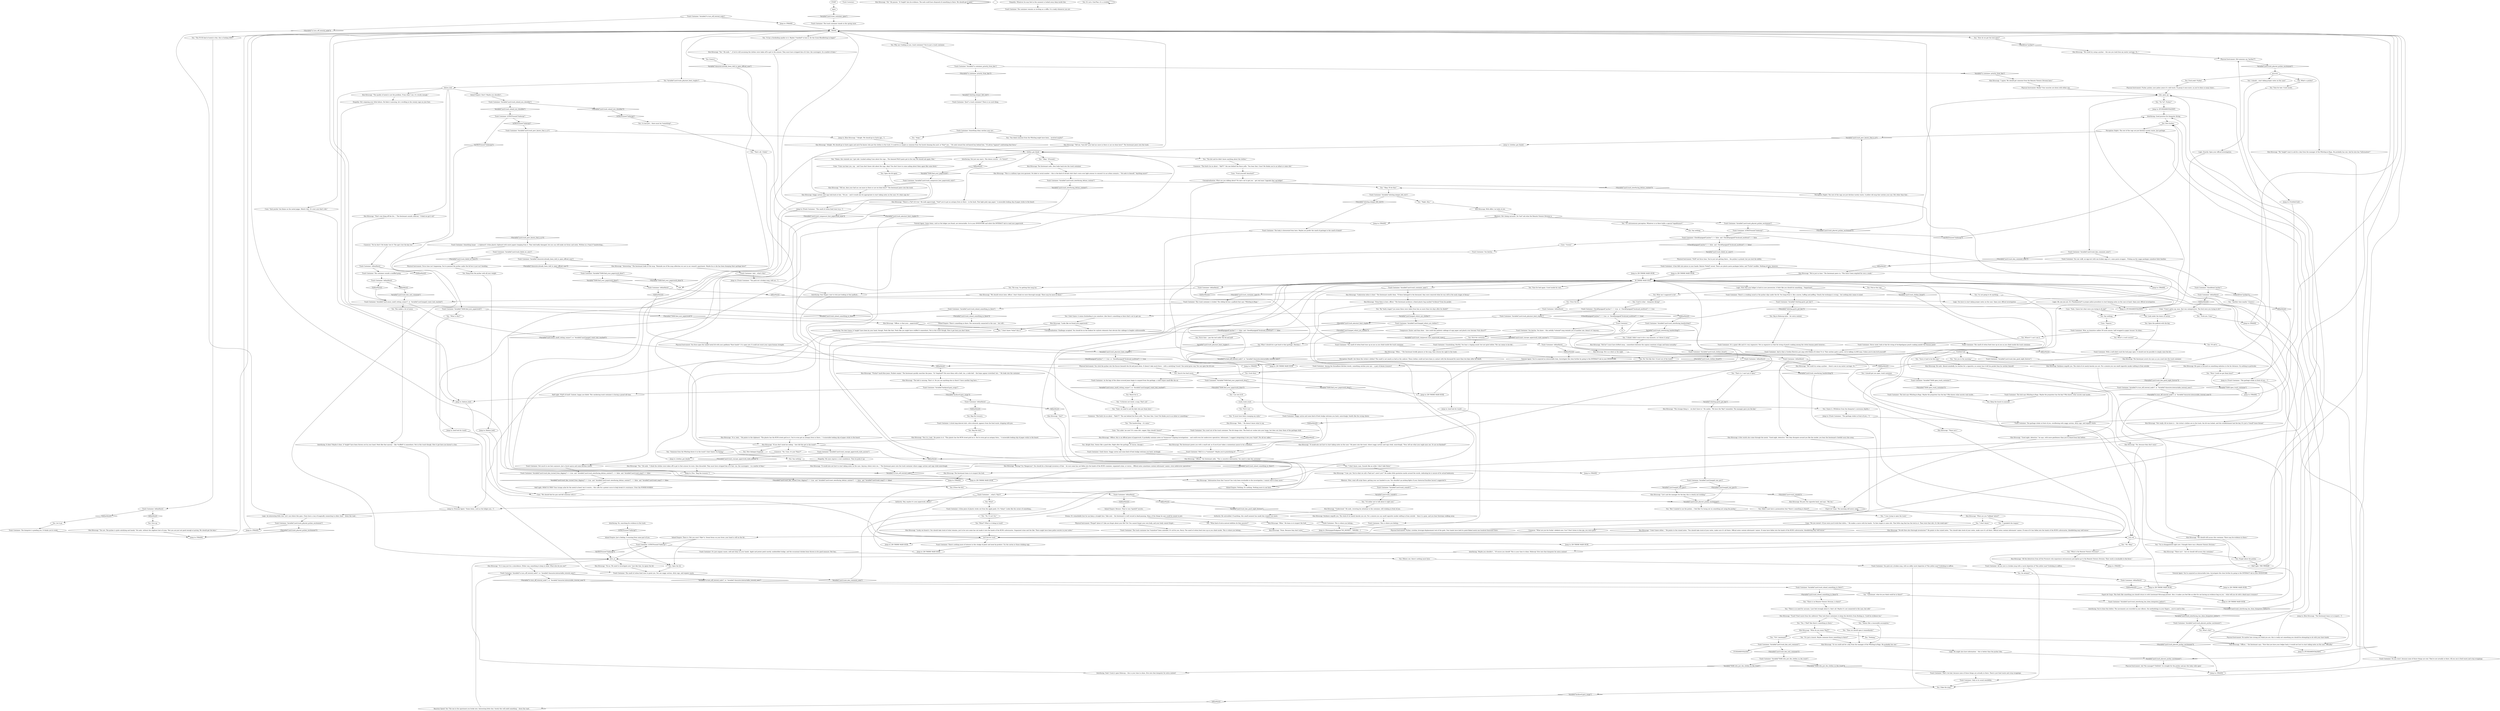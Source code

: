 # YARD / TRASH
# You can click on the trash container. This lets you see the padlock has a Whirling-in-Rags logo on it -> go to Garte -> ask for key -> open container - > get your paperwork
# ==================================================
digraph G {
	  0 [label="START"];
	  1 [label="input"];
	  2 [label="Trash Container: This trash container is locked. The sliding lid has a padlock that says \"Whirling-in-Rags.\""];
	  3 [label="TRASH"];
	  4 [label="Trash Container: IsKimHere()"];
	  5 [label="IsKimHere()", shape=diamond];
	  6 [label="!(IsKimHere())", shape=diamond];
	  7 [label="Trash Container: "];
	  8 [label="Trash Container: The dumpster is goading you. It thinks you're weak."];
	  9 [label="Cuno: \"Figures.\""];
	  10 [label="Kim Kitsuragi: \"The belt is missing. That's it. Do you see anything else in there? I have another bag here...\""];
	  11 [label="Cuno: \"Cuno can hear you, cop -- and Cuno don't know shit about the rags, okay? You don't have to come asking about them again like some bitch.\""];
	  12 [label="Jump to: [Tutorial Agent: \"Some items, such as the ledger you...\"]"];
	  13 [label="You: \"I speaketh the tongue.\""];
	  14 [label="Kim Kitsuragi: \"Do-eth thou also thorough inventories?\" He points to the ruined notes. \"You should take stock of your notes, make sure it's all there. Official notes contain informants' names. If some of it has fallen into the hands of the RCM's adversaries, bloodletting may well ensue.\""];
	  15 [label="Kim Kitsuragi: \"I see, yes. You're what we call a *bad ass*, aren't you?\" He makes little quotation marks around the words, indicating he is unsure of its actual badassery."];
	  16 [label="Jump to: [IN THERE MAIN HUB]"];
	  17 [label="Kim Kitsuragi: With effort, he looks at you."];
	  18 [label="Trash Container: *Just* a trash container? There is no such thing."];
	  19 [label="rvd_rvd"];
	  20 [label="Kim Kitsuragi: \"None. Because they don't exist.\""];
	  21 [label="Physical Instrument: Did someone say *prybar*?!"];
	  22 [label="Physical Instrument: Prybar, prybar, your palms yearn it's cold touch. To grasp it once more, as you've done so many times..."];
	  23 [label="lets_open_up"];
	  24 [label="Trash Container: This is where you belong..."];
	  25 [label="Kim Kitsuragi: Soggy cartons and rags look back at him. \"Oh yes -- and it would also be appropriate to start taking notes on the case. It's what cops do.\""];
	  26 [label="You: I'm not going to do anything."];
	  27 [label="Logic: Exactly. Open your official investigation."];
	  28 [label="Jump to: [NewspaperEndgame(\"NO_MONEY\", \"DISGRA ...]"];
	  29 [label="Jump to: [IN THERE MAIN HUB]"];
	  30 [label="Jump to: [Trash Container: \"You pick out a broken mug, with an...\"]"];
	  31 [label="Trash Container: Unsatisfying. Hurtful. You hear a ringing sound, but not quite hollow. The can seems to be full..."];
	  32 [label="You: Say nothing."];
	  33 [label="Trash Container: With a well-oiled crack the lock pops open. It should now be possible to simply raise the lid..."];
	  34 [label="Trash Container: And is that a Cordon Electrics pre amp with Elektra f2 tubes? It is! That catches quite a price, we're talking 12,000 easy. Unless you're into hi-fi yourself?"];
	  35 [label="Trash Container: IsKimHere()"];
	  36 [label="IsKimHere()", shape=diamond];
	  37 [label="!(IsKimHere())", shape=diamond];
	  38 [label="Jump to: [IN THERE MAIN HUB]"];
	  39 [label="Trash Container: A blue piece of plastic sticks out from the apple peels. It's *shiny*. Looks like the corner of something..."];
	  40 [label="Cunoesse: \"The fuck's he on about -- *kid*?!\" the one behind the fence yells. \"You hear that, Cuno? He thinks you're an infant or some shit.\""];
	  41 [label="Trash Container: Soggy carton and some kind of food sludge welcome you back, uninvitingly. Smells like the wrong choice."];
	  42 [label="Rhetoric: Wow, went off script there, getting your ass handed to you. You shouldn't go picking fights if your rhetorical faculties haven't suggested it."];
	  43 [label="You: \"Yes, I *feel* like there's something in there.\""];
	  44 [label="You: Fuck yeah! Prybar!"];
	  45 [label="You: What's a prybar?"];
	  46 [label="Physical Instrument: *Still* not force time. You're just not getting there... the prybar is primed, but you lack the ability."];
	  47 [label="Trash Container: IsKimHere()"];
	  48 [label="IsKimHere()", shape=diamond];
	  49 [label="!(IsKimHere())", shape=diamond];
	  50 [label="You: What am I supposed to do?"];
	  51 [label="Trash Container: Variable[\"yard.trash_interfacing_deluxe_content\"]"];
	  52 [label="Variable[\"yard.trash_interfacing_deluxe_content\"]", shape=diamond];
	  53 [label="!(Variable[\"yard.trash_interfacing_deluxe_content\"])", shape=diamond];
	  54 [label="Trash Container: Variable[\"yard.trash_kim_turned_from_digging\"] == true  and  Variable[\"yard.trash_interfacing_deluxe_content\"]  == false  and  Variable[\"yard.trash_mug\"] == false"];
	  55 [label="Variable[\"yard.trash_kim_turned_from_digging\"] == true  and  Variable[\"yard.trash_interfacing_deluxe_content\"]  == false  and  Variable[\"yard.trash_mug\"] == false", shape=diamond];
	  56 [label="!(Variable[\"yard.trash_kim_turned_from_digging\"] == true  and  Variable[\"yard.trash_interfacing_deluxe_content\"]  == false  and  Variable[\"yard.trash_mug\"] == false)", shape=diamond];
	  57 [label="Trash Container: IsKimHere()"];
	  58 [label="IsKimHere()", shape=diamond];
	  59 [label="!(IsKimHere())", shape=diamond];
	  60 [label="Kim Kitsuragi: \"The strange thing is -- we don't have to.\" He smiles. \"We have the *key* remember. The manager gave you the key.\""];
	  61 [label="Trash Container: The smell of rotten food rises to greet you. You see soggy cartons, dirty rags, and organic waste."];
	  62 [label="IN THERE MAIN HUB"];
	  63 [label="You: \"The kid said he didn't know anything about the clothes.\""];
	  64 [label="Trash Container: The garbage stinks in front of you, overflowing with soggy cartons, dirty rags, and organic waste."];
	  65 [label="You: No! Not like this! (Crawl out of the trash.)"];
	  66 [label="Jump to: [TRASH]"];
	  67 [label="Jump to: [TRASH]"];
	  68 [label="Logic: Oh, yes you are. It's *fundamental* to proper police procedure to start keeping notes on the case at hand. Open your official investigation."];
	  69 [label="You: \"Then we should open it immediately!\""];
	  70 [label="Logic: He might also have information -- this is better than the prybar idea."];
	  71 [label="Trash Container: Variable[\"yard.trash_inland_something_in_there\"]"];
	  72 [label="Variable[\"yard.trash_inland_something_in_there\"]", shape=diamond];
	  73 [label="!(Variable[\"yard.trash_inland_something_in_there\"])", shape=diamond];
	  74 [label="Empathy: He's enjoying your little failure. He finds it amusing, he's revelling in the sweaty rage on your face."];
	  75 [label="Cuno: \"No you weren't. If you were you'd stick that shitto...\" He makes a move with his hands. \"In that staple or some shit. That little ring that has the lock in it. Then twist that shit, it's the weak spot.\""];
	  76 [label="Kim Kitsuragi: \"We're just in time.\" The lieutenant peers in. \"This hasn't been emptied for over a week.\""];
	  77 [label="Trash Container: Variable[\"TASK.who_put_the_clothes_in_the_trash\"]"];
	  78 [label="Variable[\"TASK.who_put_the_clothes_in_the_trash\"]", shape=diamond];
	  79 [label="!(Variable[\"TASK.who_put_the_clothes_in_the_trash\"])", shape=diamond];
	  80 [label="You: An antique?"];
	  81 [label="Kim Kitsuragi: \"Alright. We should go to Garte again and ask if he knows who put the clothes in the trash. It could be as simple as someone from the hostel cleaning the yard, or *that* one...\" He nods toward the red-haired boy behind him. \"I'd advise *against* confronting that force.\""];
	  82 [label="Jump to: [Trash Container: \"The smell of rotten food rises to g...\"]"];
	  83 [label="end hub for trash"];
	  84 [label="Trash Container: The smell of rotten food rises up at you as you climb inside the trash container."];
	  85 [label="You: \"I'm so disappointed right now. I thought there was a Remote Viewers Division.\""];
	  86 [label="You: \"Oh. Okay.\""];
	  87 [label="You: \"Seems like a reasonable assumption.\""];
	  88 [label="Inland Empire: There's something in there. Not necessarily connected to the case -- but still..."];
	  89 [label="Trash Container: Variable[\"TASK.open_trash_container\"]"];
	  90 [label="Variable[\"TASK.open_trash_container\"]", shape=diamond];
	  91 [label="!(Variable[\"TASK.open_trash_container\"])", shape=diamond];
	  92 [label="You: \"But I wanted to use the prybar... I feel like I'm losing out on something not using the prybar.\""];
	  93 [label="You: \"Fuck you, Cuno.\""];
	  94 [label="Jump to: [IN THERE MAIN HUB]"];
	  95 [label="Kim Kitsuragi: The lieutenant nods, then looks back into the trash container."];
	  96 [label="Kim Kitsuragi: \"I don't know either...\" He points to the ruined notes. \"You should take stock of your notes, make sure it's all there. Official notes contain informants' names. If some have fallen into the hands of the RCM's adversaries, bloodletting may well ensue.\""];
	  97 [label="Cunoesse: \"The fuck's he on about -- *kids*?!\" The one behind the fence yells. \"You hear that, Cuno? He thinks you're an infant or something.\""];
	  98 [label="Trash Container: Variable[\"yard.trash_cometh\"]"];
	  99 [label="Variable[\"yard.trash_cometh\"]", shape=diamond];
	  100 [label="!(Variable[\"yard.trash_cometh\"])", shape=diamond];
	  101 [label="Jump to: [IN THERE MAIN HUB]"];
	  102 [label="Trash Container: ...what's *this*?"];
	  103 [label="Kim Kitsuragi: \"What do you mean *feel*?\""];
	  104 [label="Kim Kitsuragi: \"All the detectives from all the Precincts who experience extrasensory perception go to the Remote Viewers Division. Their work is invaluable to the force.\""];
	  105 [label="You: \"How do we get the lock open?\""];
	  106 [label="Trash Container: Variable[\"TASK.find_your_paperwork_done\"]"];
	  107 [label="Variable[\"TASK.find_your_paperwork_done\"]", shape=diamond];
	  108 [label="!(Variable[\"TASK.find_your_paperwork_done\"])", shape=diamond];
	  109 [label="You: Dive further..."];
	  110 [label="Kim Kitsuragi: \"Officer,\" the lieutenant adds, \"This is sensitive information. You need to take this seriously.\""];
	  111 [label="Kim Kitsuragi: \"We could try using a prybar -- the one you took from my motor carriage. Or...\""];
	  112 [label="You: Pick at the rags."];
	  113 [label="Trash Container: The trash container stands in the spring snow."];
	  114 [label="You: \"Damn, this reminds me: I got side- tracked asking Cuno about the rags... The damned FALN pants got in the way. We should ask again, Kim.\""];
	  115 [label="Trash Container: Variable[\"yard.trash_interfacing_handwriting\"]"];
	  116 [label="Variable[\"yard.trash_interfacing_handwriting\"]", shape=diamond];
	  117 [label="!(Variable[\"yard.trash_interfacing_handwriting\"])", shape=diamond];
	  118 [label="You: Grab them."];
	  119 [label="Trash Container: As the legs of the slime-covered jeans begin to unspool from the garbage, a rank corpse smell fills the air."];
	  120 [label="Kim Kitsuragi: His gaze is focused on something nebulous in the far distance. On nothing in particular."];
	  121 [label="You: \"See you in the morning.\""];
	  122 [label="You: Time for bed again. Crawl inside for real..."];
	  123 [label="Kim Kitsuragi: \"No, because they don't exist.\""];
	  124 [label="You: Why am I looking at you, trash container? You're just a trash container."];
	  125 [label="Physical Instrument: You stick the prybar into the fissure beneath the lid and push down. It doesn't take much force -- with a satisfying *crack,* the metal gives way. You can open the lid now."];
	  126 [label="Trash Container: Variable[\"yard.trash_inland_you_shouldnt\"]"];
	  127 [label="Variable[\"yard.trash_inland_you_shouldnt\"]", shape=diamond];
	  128 [label="!(Variable[\"yard.trash_inland_you_shouldnt\"])", shape=diamond];
	  129 [label="You: Close the lid."];
	  130 [label="Trash Container: IsTHCPresent(\"hobocop\")"];
	  131 [label="IsTHCPresent(\"hobocop\")", shape=diamond];
	  132 [label="!(IsTHCPresent(\"hobocop\"))", shape=diamond];
	  133 [label="dive_in"];
	  134 [label="You: What's a nock cannon?"];
	  135 [label="You: Where?! I can't see it."];
	  136 [label="You: (Take the mug.)"];
	  137 [label="Trash Container: Among the threadbare kitchen towels, something catches your eye -- a pair of denim trousers?"];
	  138 [label="You: Bag the shirt."];
	  139 [label="Perception (Sight): The rest of the rags are just kitchen-variety waste. A yellow old mug that catches your eye. But other than that..."];
	  140 [label="Kim Kitsuragi: \"Officer, is that your... paperwork?\""];
	  141 [label="Kim Kitsuragi: \"It is, look...\" He points to the clipboard. \"The plastic has the RCM street grid on it. You've even got an autopsy form in there...\" A miserable looking slip of paper sticks to the board."];
	  142 [label="Interfacing: It does? Maybe it does. It *might* have been thrown out by your hand. Feels like that anyway -- like *stuffed* it somewhere. Not in this trash though. How it got here you haven't a clue."];
	  143 [label="Kim Kitsuragi: \"If you don't mind me asking -- how did this get in the trash?\""];
	  144 [label="You: \"I don't know.\""];
	  145 [label="Authority: Be untroubled. If anything, this small moment has made him respect you more."];
	  146 [label="Kim Kitsuragi: \"Drop them in here, officer.\" The lieutenant produces a black plastic bag marked *evidence* from his pocket."];
	  147 [label="You: \"It's just a hunch. Maybe someone threw something in there?\""];
	  148 [label="You: \"What kind of extra-natural abilities do they possess?\""];
	  149 [label="You: \"No *or*. Prybar!\""];
	  150 [label="Jump to: [FUNDAMENTALEXIT]"];
	  151 [label="Jump to: [FUNDAMENTALEXIT]"];
	  152 [label="Physical Instrument: Ask *the manager*? Bullshit! Go straight for the prybar and pry this baby wide open!"];
	  153 [label="Trash Container: The lock says Whirling-in-Rags. Maybe the proprietor has the key? Who knows what secrets wait inside..."];
	  154 [label="Physical Instrument: Force time isn't happening. You've jammed the prybar under the lid but it just isn't bending."];
	  155 [label="Jump to: [failure_hub]"];
	  156 [label="Trash Container: Variable[\"yard.hanged_one_gun\"]"];
	  157 [label="Variable[\"yard.hanged_one_gun\"]", shape=diamond];
	  158 [label="!(Variable[\"yard.hanged_one_gun\"])", shape=diamond];
	  159 [label="Cunoesse: \"What are you his fuckin' sidekick now, Cun'? Don't listen to him pig, you were good.\""];
	  160 [label="You: Open the lid."];
	  161 [label="clothes_got_finale"];
	  162 [label="You: \"I don't know *what* this is.\""];
	  163 [label="You: \"By *early stages* you mean these were taken from him no more than two days after his death?\""];
	  164 [label="Jump to: [You: \"Bag the trousers.\"]"];
	  165 [label="You: What I should do is get back to that garbage. (Decline.)"];
	  166 [label="Trash Container: Good choice. Soggy carton and some kind of food sludge welcome you back, invitingly."];
	  167 [label="Kim Kitsuragi: \"Understood.\" He nods, reverting his attention to the container, still stinking in front of you."];
	  168 [label="You: \"Sorry it had to be this way.\""];
	  169 [label="Kim Kitsuragi: He nods. Absent-mindedly, he reaches for a cigarette; no sooner has it left his pocket than he catches himself."];
	  170 [label="Trash Container: IsKimHere()"];
	  171 [label="IsKimHere()", shape=diamond];
	  172 [label="!(IsKimHere())", shape=diamond];
	  173 [label="Kim Kitsuragi: The lieutenant greets you with a small nod, as if you'd just taken a momentary pause to tie a shoelace."];
	  174 [label="Trash Container: Variable[\"tc.turn_off_tutorial_node\"]  or  Variable[\"character.interactable_tutorial_seen\"]"];
	  175 [label="Variable[\"tc.turn_off_tutorial_node\"]  or  Variable[\"character.interactable_tutorial_seen\"]", shape=diamond];
	  176 [label="!(Variable[\"tc.turn_off_tutorial_node\"]  or  Variable[\"character.interactable_tutorial_seen\"])", shape=diamond];
	  177 [label="You: I should get you open, trash container."];
	  178 [label="Kim Kitsuragi: \"There isn't -- but we should still access this container.\""];
	  179 [label="Trash Container: The body is downwind from here. Maybe you prefer the smell of garbage to the smell of death?"];
	  180 [label="Jump to: [Kim Kitsuragi: \"The lieutenant leans in to inspect...\"]"];
	  181 [label="prycrow"];
	  182 [label="You: The mug, I'm getting that mug too."];
	  183 [label="You: [Leave.]"];
	  184 [label="Jump to: [TRASH]"];
	  185 [label="Trash Container: No you won't, because none of those things are real. They're not actually in there. All you see is food waste and crisp wrappings."];
	  186 [label="Jump to: [Trash Container: \"The garbage stinks in front of you,...\"]"];
	  187 [label="Trash Container: Never mind, look at that fat string of Archipelagoan pearls snaking amidst the banana peels!"];
	  188 [label="Esprit de Corps: This feels like something you should return to with Lieutenant Kitsuragi present. Also, it makes you feel like an idiot for not having an evidence bag on you -- what will you do with a dead man's trousers?"];
	  189 [label="Jump to: [IN THERE MAIN HUB]"];
	  190 [label="You: What?"];
	  191 [label="Jump to: [clothes_got_finale]"];
	  192 [label="Kim Kitsuragi: \"It would also not hurt to start taking notes on the case. Anyway, where were we...\" The lieutenant peers into the trash container where soggy cartons and rags stink uninvitingly."];
	  193 [label="Jump to: [IN THERE MAIN HUB]"];
	  194 [label="Trash Container: Variable[\"TASK.find_your_paperwork_done\"]"];
	  195 [label="Variable[\"TASK.find_your_paperwork_done\"]", shape=diamond];
	  196 [label="!(Variable[\"TASK.find_your_paperwork_done\"])", shape=diamond];
	  197 [label="Kim Kitsuragi: The lieutenant averts his eyes as you crawl into the trash container."];
	  198 [label="Kim Kitsuragi: Darkness engulfs you. The stink of rot nearly knocks you out. For a minute you can smell cigarette smoke wafting in from outside -- then it is gone, and you hear footsteps walking away."];
	  199 [label="Trash Container: Variable[\"tc.container_priority_from_kim\"]"];
	  200 [label="Variable[\"tc.container_priority_from_kim\"]", shape=diamond];
	  201 [label="!(Variable[\"tc.container_priority_from_kim\"])", shape=diamond];
	  202 [label="You: \"Nothing.\""];
	  203 [label="Trash Container: Variable[\"yard.trash_failed_wc_once\"]"];
	  204 [label="Variable[\"yard.trash_failed_wc_once\"]", shape=diamond];
	  205 [label="!(Variable[\"yard.trash_failed_wc_once\"])", shape=diamond];
	  206 [label="Trash Container: Variable[\"character.already_been_told_to_open_official_case\"]"];
	  207 [label="Variable[\"character.already_been_told_to_open_official_case\"]", shape=diamond];
	  208 [label="!(Variable[\"character.already_been_told_to_open_official_case\"])", shape=diamond];
	  209 [label="Kim Kitsuragi: \"Interesting.\" The lieutenant looks at the mug. \"Reminds me of the mug collection we saw in our weasel's apartment. Maybe he or she has been dumping their garbage here?\""];
	  210 [label="Reaction Speed: Yes! The one in the apartment you broke into. Interesting little clue. Surely this will yield something -- down the road..."];
	  211 [label="You: Kick the container."];
	  212 [label="Kim Kitsuragi: \"The quality of metal is not the problem. From what I see, it's sturdy enough.\""];
	  213 [label="You: Give up."];
	  214 [label="Kim Kitsuragi: \"That's one thing off the list...\" The lieutenant sounds relieved. \"I think we got it all.\""];
	  215 [label="Interfacing: Yeah! Crack it open Hobocop -- this is your time to shine. Dive into that dumpster for extra content!"];
	  216 [label="You: A cruel jest... there must be *something*..."];
	  217 [label="You: I knew it. (Withdraw from the dumpster's cavernous depths.)"];
	  218 [label="You: Pick it out."];
	  219 [label="You: \"No. It can't be.\""];
	  220 [label="Interfacing: You don't know. It *might* have been by your hand, though. Feels like that. Feels like you might have stuffed it somewhere. Not in this trash though. How it got here you don't know."];
	  221 [label="Kim Kitsuragi: \"Lucky we found it. You should take stock of what remains, just to be sure some has not made it into the hands of the RCM's adversaries. Organized crime and the like. There might have been police secrets in your notes.\""];
	  222 [label="Kim Kitsuragi: \"Yes.\" He nods. \"I think the clothes were taken off to get to that armour he wore, then discarded. They must have stripped him of it fast, too, the scavengers -- in a matter of days.\""];
	  223 [label="Jump to: [end hub for trash]"];
	  224 [label="You: \"I don't know, man. Sounds like an order. I don't take those.\""];
	  225 [label="Trash Container: There's nothing more of interest in this sludge of peels and meat by-product. Try the carton or those stinking rags."];
	  226 [label="Jump to: [IN THERE MAIN HUB]"];
	  227 [label="Trash Container: This is where you belong..."];
	  228 [label="Inland Empire: Beware. They're very *painful* secrets."];
	  229 [label="You: Keep the hunch to yourself."];
	  230 [label="Kim Kitsuragi: The lieutenant leans in to inspect the lock."];
	  231 [label="Kim Kitsuragi: \"Officer...\" the lieutenant says. \"Now that you have your ledger back, it would not hurt to start taking notes on the case. Officially.\""];
	  232 [label="Logic: You have to start taking proper notes on the case. Open your official investigation."];
	  233 [label="You: Used to what -- dumpster diving?"];
	  234 [label="Trash Container: Variable[\"yard.trash_physint_prybar_excitement\"]"];
	  235 [label="Variable[\"yard.trash_physint_prybar_excitement\"]", shape=diamond];
	  236 [label="!(Variable[\"yard.trash_physint_prybar_excitement\"])", shape=diamond];
	  237 [label="You: What's this?"];
	  238 [label="Kim Kitsuragi: \"Or it may just be a coincidence. Either way, something to keep in mind. What else do you see?\""];
	  239 [label="Trash Container: Variable[\"yard.trash_physint_prybar_excitement\"]"];
	  240 [label="Variable[\"yard.trash_physint_prybar_excitement\"]", shape=diamond];
	  241 [label="!(Variable[\"yard.trash_physint_prybar_excitement\"])", shape=diamond];
	  242 [label="Jump to: [TRASH]"];
	  243 [label="Trash Container: Wow, an Armistice calibre 50 nock cannon, half wrapped in paper tissues! So shiny..."];
	  244 [label="Trash Container: It's a giant rifle and it's very expensive. Not as expensive as that fat string of pearls snaking among the rotten banana peels however..."];
	  245 [label="You: I'll sell it."];
	  246 [label="Perception (Smell): Are these the victim's clothes? The smell is not nearly as bad as the cadaver. These clothes could not have been in contact with the deceased for more than two days after his death."];
	  247 [label="You: Reach for it."];
	  248 [label="You: \"Nope.\""];
	  249 [label="You: \"You think someone from the Whirling might have been... involved maybe?\""];
	  250 [label="Interfacing: Not just any man's. This dense cursive -- it's *yours*."];
	  251 [label="Trash Container: Variable[\"TASK.find_your_paperwork\"]"];
	  252 [label="Variable[\"TASK.find_your_paperwork\"]", shape=diamond];
	  253 [label="!(Variable[\"TASK.find_your_paperwork\"])", shape=diamond];
	  254 [label="You: \"What is this?\""];
	  255 [label="Kim Kitsuragi: \"What are you *talking* about?\""];
	  256 [label="Kim Kitsuragi: \"Yes.\" He nods. \"...if we're still assuming the clothes were taken off to get to the armour. They must have stripped him of it fast, the scavengers. In a matter of days.\""];
	  257 [label="Trash Container: Variable[\"yard.hanged_where_are_clothes\"]"];
	  258 [label="Variable[\"yard.hanged_where_are_clothes\"]", shape=diamond];
	  259 [label="!(Variable[\"yard.hanged_where_are_clothes\"])", shape=diamond];
	  260 [label="Composure: Easier said than done -- how could this pathetic cabbage of copy paper and plastic ever become *très disco*?\""];
	  261 [label="You: Alright then. Seems like a good idea. Right after the garbage, of course. (Accept.)"];
	  262 [label="You: \"Okay, I'll do that.\""];
	  263 [label="Jump to: [IN THERE MAIN HUB]"];
	  264 [label="Trash Container: Variable[\"tc.turn_off_tutorial_node\"]"];
	  265 [label="Variable[\"tc.turn_off_tutorial_node\"]", shape=diamond];
	  266 [label="!(Variable[\"tc.turn_off_tutorial_node\"])", shape=diamond];
	  267 [label="Jump to: [TRASH]"];
	  268 [label="Kim Kitsuragi: \"Oh.\" He pauses. \"It *might* also be evidence. The mob could have disposed of something in there. We should get it open.\""];
	  269 [label="Kim Kitsuragi: \"Trash? Food waste from the cafeteria? They lock these containers to keep the derelicts from flocking in. Could be evidence too.\""];
	  270 [label="Trash Container: Variable[\"yard.trash_interfacing_has_done_dumpsters_before\"]"];
	  271 [label="Variable[\"yard.trash_interfacing_has_done_dumpsters_before\"]", shape=diamond];
	  272 [label="!(Variable[\"yard.trash_interfacing_has_done_dumpsters_before\"])", shape=diamond];
	  273 [label="Interfacing: You've done this before. The movements are recorded in your elbows, the methodology in your fingers... you're used to this."];
	  274 [label="Trash Container: CheckItem(\"prybar\")"];
	  275 [label="CheckItem(\"prybar\")", shape=diamond];
	  276 [label="!(CheckItem(\"prybar\"))", shape=diamond];
	  277 [label="Trash Container: IsKimHere()"];
	  278 [label="IsKimHere()", shape=diamond];
	  279 [label="!(IsKimHere())", shape=diamond];
	  280 [label="You: \"Another time maybe.\" [Leave.]"];
	  281 [label="Trash Container: IsTHCPresent(\"hobocop\")"];
	  282 [label="IsTHCPresent(\"hobocop\")", shape=diamond];
	  283 [label="!(IsTHCPresent(\"hobocop\"))", shape=diamond];
	  284 [label="Trash Container: It's just organic waste, cold and slimy on your hands. Apple and potato peels mostly, unidentified sludge, and the occasional chicken bone thrown in for good measure. But hey..."];
	  285 [label="You: I am into hi-fi!"];
	  286 [label="Trash Container: All you see is a broken mug with a racist depiction of *the yellow man* frolicking in saffron."];
	  287 [label="You: \"That's all, I think.\""];
	  288 [label="Trash Container: Something larger -- a clipboard! A blue plastic clipboard with moist papers hanging from it. They look badly damaged, but you can still make out forms and notes. Written in a *man's* handwriting..."];
	  289 [label="You: \"It must have been cramping my style.\""];
	  290 [label="Trash Container: Variable[\"yard.trash_concept_apperwork_style_answer\"]"];
	  291 [label="Variable[\"yard.trash_concept_apperwork_style_answer\"]", shape=diamond];
	  292 [label="!(Variable[\"yard.trash_concept_apperwork_style_answer\"])", shape=diamond];
	  293 [label="Empathy: His eyes express a rare condolence. Then he picks it up:"];
	  294 [label="Trash Container: You crawl out of the trash container. The lid clangs shut. The fresh air rushes into your lungs, but does not clear them of the garbage stink."];
	  295 [label="Jump to: [TRASH]"];
	  296 [label="Drama: It's remarkable how he can keep a straight face. Take note -- the lieutenant is well versed in dead-panning. Many of the things he says could be meant in jest."];
	  297 [label="Jump to: [TRASH]"];
	  298 [label="You: \"There is no Remote Viewers Division, is there?\""];
	  299 [label="Physical Instrument: *Forget* about it? Like you forgot about your life? No! You cannot forget your own body, and your body cannot forget..."];
	  300 [label="Half Light: THE PRYBAR!"];
	  301 [label="Trash Container: The trash container has *somehow* been unlocked. It's all for you, Harry. The smell of rotten food rises up as you climb inside. This is where you belong..."];
	  302 [label="Interfacing: No, searching for evidence in the trash."];
	  303 [label="Trash Container: CheckEquipped(\"prybar\") == true  or  CheckEquipped(\"kvalsund_multitool\") == true"];
	  304 [label="CheckEquipped(\"prybar\") == true  or  CheckEquipped(\"kvalsund_multitool\") == true", shape=diamond];
	  305 [label="!(CheckEquipped(\"prybar\") == true  or  CheckEquipped(\"kvalsund_multitool\") == true)", shape=diamond];
	  306 [label="Trash Container: Variable[\"yard.trash_physinst_bent_staples\"]"];
	  307 [label="Variable[\"yard.trash_physinst_bent_staples\"]", shape=diamond];
	  308 [label="!(Variable[\"yard.trash_physinst_bent_staples\"])", shape=diamond];
	  309 [label="You: \"That's it, I can't pry it open.\""];
	  310 [label="Inland Empire: Don't! Maybe you shouldn't..."];
	  311 [label="You: Search the food waste."];
	  312 [label="Trash Container: IsKimHere()"];
	  313 [label="IsKimHere()", shape=diamond];
	  314 [label="!(IsKimHere())", shape=diamond];
	  315 [label="Kim Kitsuragi: \"We should return later, officer. I don't think we were thorough enough. There may be more in there.\""];
	  316 [label="Trash Container: That's too bad, because none of those things are actually in there. There's just food waste and crisp wrappings."];
	  317 [label="trash_trash_trash"];
	  318 [label="Trash Container: Only in its social sensibility."];
	  319 [label="Trash Container: IsKimHere()"];
	  320 [label="IsKimHere()", shape=diamond];
	  321 [label="!(IsKimHere())", shape=diamond];
	  322 [label="Jump to: [IN THERE MAIN HUB]"];
	  323 [label="Kim Kitsuragi: \"This is a military type over-garment. No label or serial number -- this is the kind of rib-knit shirt that's worn over light armour to conceal it in an urban scenario...\" He nods to himself. \"Anything more?\""];
	  324 [label="Kim Kitsuragi: \"Yes it is, look.\" He points to it. \"This plastic has the RCM street grid on it. You've even got an autopsy form...\" A miserable looking slip of paper sticks to the board."];
	  325 [label="You: *Mine*? What is it doing in trash?"];
	  326 [label="Kim Kitsuragi: \"It would also not hurt to start taking notes on the case.\" He peers into the trash, where soggy cartons and rags stink, uninvitingly. \"Now, tell me what your eagle eyes see. Or are we finished?\""];
	  327 [label="Trash Container: Variable[\"whirling.sleeper_felt_itch\"]"];
	  328 [label="Variable[\"whirling.sleeper_felt_itch\"]", shape=diamond];
	  329 [label="!(Variable[\"whirling.sleeper_felt_itch\"])", shape=diamond];
	  330 [label="You: \"Night, Kim.\""];
	  331 [label="Trash Container: Variable[\"yard.trash_kim_good_night_forever\"]"];
	  332 [label="Variable[\"yard.trash_kim_good_night_forever\"]", shape=diamond];
	  333 [label="!(Variable[\"yard.trash_kim_good_night_forever\"])", shape=diamond];
	  334 [label="Untitled hub"];
	  335 [label="You: \"Wow! Could we get them here?\""];
	  336 [label="Kim Kitsuragi: \"Mhm.\" He leans in to inspect the lock."];
	  337 [label="Kim Kitsuragi: \"Or we could ask for a key from the manager of the Whirling-in-Rags. He probably has one.\""];
	  338 [label="Trash Container: Variable[\"yard.trash_kim_exit_comment\"]"];
	  339 [label="Variable[\"yard.trash_kim_exit_comment\"]", shape=diamond];
	  340 [label="!(Variable[\"yard.trash_kim_exit_comment\"])", shape=diamond];
	  341 [label="FUNDAMENTALEXIT"];
	  342 [label="Interfacing: Good practice for dumpster diving."];
	  343 [label="Inland Empire: Just a feeling. A warning from some part of you."];
	  344 [label="Physical Instrument: No matter how strong you think you are, this is really not something you should be attempting to do with your bare hands."];
	  345 [label="You: Force time -- jam the tool under the lid and pull!"];
	  346 [label="You: Variable[\"yard.trash_physinst_bent_staples\"]"];
	  347 [label="Variable[\"yard.trash_physinst_bent_staples\"]", shape=diamond];
	  348 [label="!(Variable[\"yard.trash_physinst_bent_staples\"])", shape=diamond];
	  349 [label="failure_hub"];
	  350 [label="Cuno: \"We should find his gun and kill someone with it.\""];
	  351 [label="Trash Container: You betcha."];
	  352 [label="You: Bag the trousers."];
	  353 [label="Kim Kitsuragi: \"Information from that *source* has truly been invaluable to the investigation. I cannot wait to hear more.\""];
	  354 [label="You: Open the lid again."];
	  355 [label="You: \"It has a foreboding quality to it. Maybe I *needed* to lose it, for the Great Bloodletting to begin?\""];
	  356 [label="Kim Kitsuragi: \"Boring? Try *dangerous*. You should do a thorough inventory of that -- be sure some has not fallen into the hands of the RCM's enemies: organized crime, or worse... Official notes sometimes contain informants' names, even undercover operatives.\""];
	  357 [label="You: Say nothing."];
	  358 [label="Jump to: [IN THERE MAIN HUB]"];
	  359 [label="You: [Close the lid.]"];
	  360 [label="Tutorial Agent: You've acquired an interactable item. Investigate this item further by going to the INTERACT tab in your INVENTORY."];
	  361 [label="Kim Kitsuragi: \"We should still access this container. There may be evidence in there.\""];
	  362 [label="You: \"What is the Remote Viewers Division?\""];
	  363 [label="Jump to: [TRASH]"];
	  364 [label="Physical Instrument: Prybar, crowbar, leverage displacement tool of the gods. Your hands have held its paint-flaked metal one hundred thousand times."];
	  365 [label="You: Time for bed. Crawl inside..."];
	  366 [label="Logic: Now that your ledger is back in your possession, it feels like you should do something... *important*."];
	  367 [label="Physical Instrument: You force open the sealed metal lid with your goddamn *bare hands*. It is open now. It could not resist your supra-human strength."];
	  368 [label="Trash Container: "];
	  369 [label="", shape=diamond];
	  370 [label="!()", shape=diamond];
	  371 [label="Trash Container: You betcha. You know -- this awfully *colonial* mug reminds you of another one, doesn't it? Anyway..."];
	  372 [label="Cuno: \"Cuno's gotta say, man, that was unimpressive. The fuck were you trying to do?\""];
	  373 [label="Kim Kitsuragi: \"You are. The prybar is quite satisfying and handy.\" He nods, without the slightest hint of irony. \"But you are just not good enough at prying. We should get the keys.\""];
	  374 [label="You: \"I was trying to open the trash.\""];
	  375 [label="You: Look under the boxes of carton."];
	  376 [label="Jump to: [TRASH]"];
	  377 [label="Trash Container: Variable[\"yard.sense_smell_rotting_corpse\"]  or  Variable[\"yard.hanged_vomit_hub_reached\"]"];
	  378 [label="Variable[\"yard.sense_smell_rotting_corpse\"]  or  Variable[\"yard.hanged_vomit_hub_reached\"]", shape=diamond];
	  379 [label="!(Variable[\"yard.sense_smell_rotting_corpse\"]  or  Variable[\"yard.hanged_vomit_hub_reached\"])", shape=diamond];
	  380 [label="You: This makes a lot of sense."];
	  381 [label="You: \"I think I didn't want to be a cop anymore, so I threw it away.\""];
	  382 [label="You: \"Someone from the Whirling threw it in the trash? I don't know. I'm boring.\""];
	  383 [label="Cunoesse: \"No, Cuno, it's just *bino!*\""];
	  384 [label="Conceptualization: What are you talking about? No one's out to get you -- get real man! Upgrade that cop-ledger!"];
	  385 [label="Kim Kitsuragi: \"Looks like we found your paperwork.\""];
	  386 [label="Trash Container: Variable[\"yard.trash_composure_how_paperwork_style\"]"];
	  387 [label="Variable[\"yard.trash_composure_how_paperwork_style\"]", shape=diamond];
	  388 [label="!(Variable[\"yard.trash_composure_how_paperwork_style\"])", shape=diamond];
	  389 [label="Kim Kitsuragi: \"Tell me, does your bad ass see more in there or are we done here?\" The lieutenant peers into the trash."];
	  390 [label="Kim Kitsuragi: He puts the cigarette back, and says: \"Me too.\""];
	  391 [label="Kim Kitsuragi: \"Good night, detective,\" he says, with more gentleness than you've heard from him before."];
	  392 [label="Trash Container: The container remains as inviting as a coffin. It is ready whenever you are."];
	  393 [label="Trash Container: Well it is a *container*. Maybe you're prioritizing it?"];
	  394 [label="Kim Kitsuragi: \"I agree. We should get someone from the Remote Viewers Division here.\""];
	  395 [label="You: Say nothing."];
	  396 [label="Trash Container: Variable[\"yard.trash_physint_prybar_excitement\"]"];
	  397 [label="Variable[\"yard.trash_physint_prybar_excitement\"]", shape=diamond];
	  398 [label="!(Variable[\"yard.trash_physint_prybar_excitement\"])", shape=diamond];
	  399 [label="Trash Container: IsTHCPresent(\"hobocop\")"];
	  400 [label="IsTHCPresent(\"hobocop\")", shape=diamond];
	  401 [label="!(IsTHCPresent(\"hobocop\"))", shape=diamond];
	  402 [label="Trash Container: CheckEquipped(\"prybar\") == false  and  CheckEquipped(\"kvalsund_multitool\") == false"];
	  403 [label="CheckEquipped(\"prybar\") == false  and  CheckEquipped(\"kvalsund_multitool\") == false", shape=diamond];
	  404 [label="!(CheckEquipped(\"prybar\") == false  and  CheckEquipped(\"kvalsund_multitool\") == false)", shape=diamond];
	  405 [label="Cuno: \"Unreal.\""];
	  406 [label="Trash Container: IsKimHere()"];
	  407 [label="IsKimHere()", shape=diamond];
	  408 [label="!(IsKimHere())", shape=diamond];
	  409 [label="Trash Container: The container sounds a muffled gong."];
	  410 [label="Trash Container: IsKimHere()"];
	  411 [label="IsKimHere()", shape=diamond];
	  412 [label="!(IsKimHere())", shape=diamond];
	  413 [label="You: I don't know, it seems foreboding to me somehow. Like there's something in there that's out to get me."];
	  414 [label="Trash Container: The smell of rotten food rises up at you as you climb inside the trash container."];
	  415 [label="Jump to: [Untitled hub]"];
	  416 [label="Esprit de Corps: The morning will never come."];
	  417 [label="Trash Container: IsKimHere()"];
	  418 [label="IsKimHere()", shape=diamond];
	  419 [label="!(IsKimHere())", shape=diamond];
	  420 [label="Kim Kitsuragi: \"We could try using a prybar -- there's one in my motor carriage. Or...\""];
	  421 [label="Jump to: [Trash Container: \"The garbage stinks in front of you,...\"]"];
	  422 [label="Trash Container: You pick out a broken mug, with an oddly racist depiction of *the yellow man* frolicking in saffron."];
	  423 [label="Interfacing: Your fingers start to itch just looking at that padlock..."];
	  424 [label="Trash Container: Something slimy catches your eye..."];
	  425 [label="Trash Container: Variable[\"backyard.gary_mugs\"]"];
	  426 [label="Variable[\"backyard.gary_mugs\"]", shape=diamond];
	  427 [label="!(Variable[\"backyard.gary_mugs\"])", shape=diamond];
	  428 [label="Half Light: *Full* of itself. Content, happy you failed. This snickering trash container is having a grand old time."];
	  429 [label="Kim Kitsuragi: \"Mhm...\" The lieutenant briefly glances at the mug, then returns his sight to the trash."];
	  430 [label="Kim Kitsuragi: \"See?\""];
	  431 [label="You: \"The handwriting -- it's mine.\""];
	  432 [label="Conceptualization: Challenge accepted. You should be on the lookout for stylistic elements that elevate this cabbage to heights unforeseeable."];
	  433 [label="Trash Container: IsKimHere()"];
	  434 [label="IsKimHere()", shape=diamond];
	  435 [label="!(IsKimHere())", shape=diamond];
	  436 [label="Kim Kitsuragi: He is as silent as the night."];
	  437 [label="Kim Kitsuragi: Darkness engulfs you. The stink of rot nearly knocks you out. For a minute you can smell cigarette smoke wafting in from outside."];
	  438 [label="Trash Container: Variable[\"tc.turn_off_tutorial_node\"]  or  Variable[\"character.interactable_tutorial_seen\"]"];
	  439 [label="Variable[\"tc.turn_off_tutorial_node\"]  or  Variable[\"character.interactable_tutorial_seen\"]", shape=diamond];
	  440 [label="!(Variable[\"tc.turn_off_tutorial_node\"]  or  Variable[\"character.interactable_tutorial_seen\"])", shape=diamond];
	  441 [label="Trash Container: The lock says Whirling-in-Rags. Maybe the proprietor has the key? Who knows what secrets wait inside..."];
	  442 [label="Jump to: [TRASH]"];
	  443 [label="You: Forget about the prybar."];
	  444 [label="You: I should... start taking proper notes on the case?"];
	  445 [label="Trash Container: There's a creaking sound as the prybar slips under the lid. You hang from it, like a moron, huffing and puffing. Clearly the technique is wrong -- but nothing else comes to mind."];
	  446 [label="Jump to: [failure_hub]"];
	  447 [label="Trash Container: Variable[\"whirling.garte_got_key\"]"];
	  448 [label="Variable[\"whirling.garte_got_key\"]", shape=diamond];
	  449 [label="!(Variable[\"whirling.garte_got_key\"])", shape=diamond];
	  450 [label="Cuno: \"Yeah, I know but what were you trying to do pig?\""];
	  451 [label="Jump to: [TRASH]"];
	  452 [label="Inland Empire: There is. But you won't *like* it. Sweat forms on your brow, your hand is still on the lid..."];
	  453 [label="Interfacing: 'Maybe you shouldn't...' Of course you should! This is your time to shine, Hobocop! Dive into that dumpster for extra content!"];
	  454 [label="Trash Container: Variable[\"yard.trash_perc_knows_that_is_it\"]"];
	  455 [label="Variable[\"yard.trash_perc_knows_that_is_it\"]", shape=diamond];
	  456 [label="!(Variable[\"yard.trash_perc_knows_that_is_it\"])", shape=diamond];
	  457 [label="Jump to: [Kim Kitsuragi: \"\"Alright. We should go to Garte aga...\"]"];
	  458 [label="You: \"Yeah, we need to ask the kids who put them here.\""];
	  459 [label="You: \"Okay.\" (Proceed.)"];
	  460 [label="Kim Kitsuragi: \"There's a *lot* of it too.\" He nods approvingly. \"*And* you've got an autopsy form in there -- in the back. That light pink copy paper.\" A miserable looking slip of paper sticks to the board."];
	  461 [label="Cuno: \"You askin' me now? It's some shit, copper. How should I know?\""];
	  462 [label="Jump to: [end hub for trash]"];
	  463 [label="Trash Container: Not much to see here anymore. Just a burnt apron and some kitchen towels."];
	  464 [label="Kim Kitsuragi: A few words also come through the metal: \"Good night, detective.\" But they dissipate around you like the smoke; you hear the lieutenant's footfall carry him away."];
	  465 [label="Tutorial Agent: You've acquired an interactable item. Investigate this item further by going to the INTERACT tab in your INVENTORY."];
	  466 [label="Trash Container: Variable[\"yard.trash_inland_something_in_there\"]"];
	  467 [label="Variable[\"yard.trash_inland_something_in_there\"]", shape=diamond];
	  468 [label="!(Variable[\"yard.trash_inland_something_in_there\"])", shape=diamond];
	  469 [label="You: \"Lieutenant, what do you think could be in there?\""];
	  470 [label="Jump to: [TRASH]"];
	  471 [label="Trash Container: A box falls into pieces in your hands: Batiste *Soleil* cereal. There are plastic pasta packages below, and *Turbo* noodles. Nothing of note, however."];
	  472 [label="Perception (Sight): The rest of the rags are just kitchen-variety waste. Just garbage."];
	  473 [label="Tutorial Agent: Some items, such as the ledger you found, are interactable. Go to your INVENTORY and select the INTERACT tab to read your paperwork."];
	  474 [label="Logic: An interesting little clue. Let's see where this goes. Clues have a way of magically connecting to other clues -- down the road..."];
	  475 [label="Trash Container: And... what's this?"];
	  476 [label="Half Light: WHAT IS THIS? Your triceps ache for the metal to bend, but it resists... this calls for a potent curse to help break it's resistance. Utter the POWER WORDS!"];
	  477 [label="You: Hang from the prybar with all your weight."];
	  478 [label="Cunoesse: \"No he don't! He fuckin' lost it! The ape's lost the key too.\""];
	  479 [label="Kim Kitsuragi: \"Let's ask the manager for the key, this is clearly not working.\""];
	  480 [label="You: Dig in Hobocop-style -- for extra content."];
	  481 [label="Trash Container: Variable[\"yard.trash_container_open\"]"];
	  482 [label="Variable[\"yard.trash_container_open\"]", shape=diamond];
	  483 [label="!(Variable[\"yard.trash_container_open\"])", shape=diamond];
	  484 [label="Kim Kitsuragi: \"Cadaverine odour is faint.\" The lieutenant smells them. \"If these belonged to the deceased, they were removed when he was still in the early stages of decay.\""];
	  485 [label="Kim Kitsuragi: \"*Guitar* mark blue jeans. Pockets empty.\" The lieutenant quickly searches the jeans. \"Or *emptied*? He wore them with a belt, too, a wide belt -- the loops appear stretched, but...\" He looks into the container."];
	  486 [label="Trash Container: A drab long-sleeved shirt, olive-coloured, appears from the food waste, dripping with pus."];
	  487 [label="You: \"A thrown out towel, a mug. That's all.\""];
	  488 [label="Jump to: [clothes_got_finale]"];
	  489 [label="Inland Empire: Nothing. It's nothing. Nothing more to see here."];
	  490 [label="You: Elbows out, there's nothing more here."];
	  491 [label="Authority: Hey, maybe it's your paperwork, officer?"];
	  492 [label="Kim Kitsuragi: \"Officer, this is an official piece of paperwork. It probably contains notes on *numerous* ongoing investigations -- and could even list undercover operatives. Informants. I suggest integrating it into your *style*. For all our sakes.\""];
	  493 [label="Kim Kitsuragi: \"Well...\" He doesn't know what to say."];
	  494 [label="Kim Kitsuragi: \"Did he? I must have drifted away... somewhere between the copious mentions of pigs and homo-sexuality.\""];
	  495 [label="Cuno: \"Fuck yourself, binoclard!\""];
	  496 [label="Trash Container: Variable[\"yard.trash_clothes_found\"]"];
	  497 [label="Variable[\"yard.trash_clothes_found\"]", shape=diamond];
	  498 [label="!(Variable[\"yard.trash_clothes_found\"])", shape=diamond];
	  499 [label="Trash Container: IsKimHere()"];
	  500 [label="IsKimHere()", shape=diamond];
	  501 [label="!(IsKimHere())", shape=diamond];
	  502 [label="Kim Kitsuragi: \"There isn't.\""];
	  503 [label="You: \"There is no need for sarcasm. I just feel strongly about it, that's all. Maybe it's not connected to the case, but still.\""];
	  504 [label="You: \"It's extrasensory perception. Whatever is in there holds a special *significance*.\""];
	  505 [label="You: \"*Or*, lieutenant?\""];
	  506 [label="Trash Container: Variable[\"yard.trash_kim_comment_seen\"]"];
	  507 [label="Variable[\"yard.trash_kim_comment_seen\"]", shape=diamond];
	  508 [label="!(Variable[\"yard.trash_kim_comment_seen\"])", shape=diamond];
	  509 [label="Trash Container: You see: milk, an egg-rest with one broken egg in it, some pasta wrapper... Picking up the soggy packages somehow feels familiar."];
	  510 [label="You: Open the padlock with the key."];
	  511 [label="You: \"The FUCK kind of metal is this, this is fucking SHIT!\""];
	  512 [label="Cuno: \"Quit pushin' the blame on the metal piggo. Metal's fine. It's your arm that's shit.\""];
	  513 [label="You: Let it go."];
	  514 [label="You: Didn't I just have a premonition that *there's something in there*?"];
	  515 [label="Kim Kitsuragi: \"No-no. We need to investigate now.\" Just like that, he opens the lid."];
	  516 [label="Kim Kitsuragi: \"Not really. All we know is -- the victim's clothes are in the trash, the lid was locked, and this establishment had the key. It's just a *small* loose thread.\""];
	  517 [label="Kim Kitsuragi: \"Tell me, *see-eth* your bad ass more in there or are we done here?\" The lieutenant peers into the trash."];
	  518 [label="You: \"I'd rather not to talk about it right now.\""];
	  519 [label="You: New dialogue fragment"];
	  520 [label="Empathy: Whatever he may feel in this moment is locked away deep inside him."];
	  521 [label="Rhetoric: He's being sarcastic. Do *not* ask what the Remote Viewers Division is."];
	  522 [label="Physical Instrument: Really? Your muscles are down with either one."];
	  523 [label="You: It's not a *pry*bar, it's a crowbar."];
	  524 [label="Kim Kitsuragi: \"We *might* want to ask for a key from the manager of the Whirling-in-Rags. He probably has one. And he also has *information*.\""];
	  525 [label="Jump to: [FUNDAMENTALEXIT]"];
	  0 -> 1
	  1 -> 482
	  2 -> 71
	  3 -> 355
	  3 -> 105
	  3 -> 183
	  3 -> 346
	  3 -> 124
	  3 -> 511
	  4 -> 5
	  4 -> 6
	  5 -> 339
	  6 -> 377
	  8 -> 184
	  9 -> 243
	  10 -> 425
	  11 -> 354
	  12 -> 474
	  13 -> 14
	  14 -> 83
	  15 -> 42
	  16 -> 62
	  17 -> 521
	  18 -> 424
	  19 -> 85
	  19 -> 86
	  20 -> 19
	  21 -> 397
	  22 -> 23
	  23 -> 506
	  23 -> 149
	  24 -> 28
	  25 -> 265
	  26 -> 68
	  27 -> 150
	  29 -> 62
	  30 -> 423
	  31 -> 429
	  32 -> 9
	  33 -> 311
	  34 -> 286
	  34 -> 246
	  35 -> 36
	  35 -> 37
	  36 -> 430
	  37 -> 352
	  38 -> 62
	  39 -> 219
	  40 -> 495
	  41 -> 110
	  42 -> 98
	  43 -> 103
	  44 -> 22
	  45 -> 365
	  46 -> 471
	  47 -> 48
	  47 -> 49
	  48 -> 232
	  49 -> 367
	  50 -> 233
	  51 -> 52
	  51 -> 53
	  52 -> 473
	  53 -> 139
	  54 -> 56
	  54 -> 55
	  55 -> 476
	  56 -> 359
	  57 -> 58
	  57 -> 59
	  58 -> 213
	  59 -> 513
	  60 -> 156
	  61 -> 507
	  62 -> 481
	  62 -> 312
	  62 -> 129
	  62 -> 366
	  62 -> 112
	  62 -> 182
	  62 -> 376
	  62 -> 122
	  63 -> 40
	  64 -> 62
	  65 -> 295
	  66 -> 3
	  67 -> 3
	  68 -> 150
	  69 -> 337
	  70 -> 235
	  71 -> 72
	  71 -> 73
	  72 -> 3
	  73 -> 88
	  74 -> 155
	  75 -> 159
	  76 -> 62
	  77 -> 78
	  77 -> 79
	  78 -> 215
	  79 -> 316
	  80 -> 319
	  81 -> 161
	  82 -> 61
	  83 -> 225
	  83 -> 358
	  83 -> 263
	  84 -> 360
	  85 -> 178
	  86 -> 362
	  87 -> 337
	  88 -> 3
	  89 -> 90
	  89 -> 91
	  90 -> 442
	  91 -> 153
	  92 -> 374
	  93 -> 451
	  94 -> 62
	  95 -> 323
	  96 -> 83
	  97 -> 431
	  98 -> 99
	  98 -> 100
	  99 -> 518
	  100 -> 390
	  101 -> 62
	  102 -> 491
	  102 -> 190
	  103 -> 505
	  103 -> 202
	  103 -> 147
	  104 -> 297
	  105 -> 275
	  106 -> 107
	  106 -> 108
	  107 -> 47
	  108 -> 526
	  109 -> 472
	  110 -> 224
	  111 -> 21
	  112 -> 497
	  113 -> 3
	  114 -> 11
	  115 -> 116
	  115 -> 117
	  116 -> 381
	  116 -> 326
	  117 -> 255
	  118 -> 119
	  119 -> 378
	  120 -> 335
	  121 -> 437
	  122 -> 84
	  123 -> 19
	  124 -> 199
	  125 -> 311
	  126 -> 128
	  126 -> 127
	  127 -> 130
	  128 -> 282
	  129 -> 410
	  130 -> 131
	  130 -> 132
	  131 -> 454
	  132 -> 133
	  133 -> 160
	  133 -> 281
	  133 -> 515
	  133 -> 238
	  134 -> 245
	  135 -> 187
	  136 -> 426
	  137 -> 118
	  138 -> 324
	  139 -> 455
	  140 -> 432
	  140 -> 162
	  140 -> 220
	  141 -> 143
	  142 -> 12
	  143 -> 290
	  143 -> 356
	  143 -> 519
	  143 -> 382
	  143 -> 383
	  144 -> 96
	  145 -> 227
	  146 -> 353
	  146 -> 163
	  147 -> 337
	  148 -> 20
	  149 -> 525
	  150 -> 342
	  151 -> 342
	  152 -> 67
	  153 -> 229
	  154 -> 477
	  155 -> 350
	  156 -> 157
	  156 -> 158
	  157 -> 479
	  158 -> 240
	  159 -> 452
	  160 -> 61
	  161 -> 459
	  161 -> 460
	  161 -> 114
	  161 -> 250
	  161 -> 63
	  162 -> 141
	  163 -> 258
	  164 -> 353
	  165 -> 41
	  166 -> 110
	  167 -> 145
	  168 -> 169
	  169 -> 391
	  170 -> 171
	  170 -> 172
	  171 -> 332
	  172 -> 228
	  173 -> 393
	  174 -> 176
	  174 -> 175
	  175 -> 29
	  176 -> 466
	  177 -> 89
	  178 -> 443
	  179 -> 500
	  180 -> 231
	  181 -> 444
	  181 -> 524
	  181 -> 44
	  181 -> 45
	  182 -> 423
	  183 -> 207
	  184 -> 3
	  185 -> 318
	  186 -> 64
	  187 -> 34
	  188 -> 189
	  189 -> 62
	  190 -> 39
	  191 -> 161
	  192 -> 265
	  193 -> 62
	  194 -> 195
	  194 -> 196
	  195 -> 226
	  196 -> 285
	  197 -> 120
	  198 -> 24
	  199 -> 200
	  199 -> 201
	  200 -> 394
	  201 -> 328
	  202 -> 231
	  203 -> 205
	  203 -> 206
	  204 -> 46
	  205 -> 154
	  206 -> 208
	  206 -> 209
	  207 -> 526
	  208 -> 106
	  209 -> 475
	  210 -> 174
	  211 -> 31
	  212 -> 74
	  213 -> 373
	  214 -> 377
	  215 -> 133
	  216 -> 287
	  217 -> 186
	  218 -> 289
	  219 -> 325
	  220 -> 12
	  221 -> 83
	  222 -> 164
	  223 -> 83
	  224 -> 15
	  225 -> 16
	  226 -> 62
	  227 -> 28
	  228 -> 296
	  229 -> 231
	  230 -> 66
	  231 -> 151
	  232 -> 150
	  233 -> 303
	  234 -> 236
	  234 -> 237
	  235 -> 152
	  236 -> 67
	  237 -> 344
	  238 -> 174
	  239 -> 241
	  239 -> 242
	  240 -> 514
	  240 -> 92
	  241 -> 184
	  242 -> 3
	  243 -> 134
	  243 -> 135
	  244 -> 34
	  245 -> 185
	  246 -> 320
	  247 -> 487
	  248 -> 81
	  249 -> 517
	  250 -> 411
	  251 -> 253
	  251 -> 254
	  252 -> 386
	  253 -> 140
	  254 -> 462
	  255 -> 144
	  255 -> 13
	  256 -> 164
	  257 -> 259
	  257 -> 260
	  258 -> 257
	  259 -> 223
	  260 -> 387
	  261 -> 166
	  262 -> 327
	  263 -> 62
	  264 -> 266
	  264 -> 267
	  265 -> 193
	  266 -> 474
	  267 -> 3
	  268 -> 268
	  269 -> 43
	  269 -> 69
	  269 -> 87
	  270 -> 272
	  270 -> 273
	  271 -> 234
	  271 -> 109
	  272 -> 472
	  273 -> 271
	  274 -> 276
	  274 -> 277
	  275 -> 111
	  276 -> 421
	  277 -> 280
	  277 -> 279
	  278 -> 210
	  279 -> 372
	  280 -> 407
	  281 -> 283
	  281 -> 284
	  282 -> 216
	  283 -> 133
	  284 -> 490
	  285 -> 317
	  286 -> 80
	  286 -> 136
	  287 -> 458
	  288 -> 251
	  289 -> 493
	  290 -> 292
	  290 -> 293
	  291 -> 165
	  291 -> 414
	  291 -> 262
	  292 -> 463
	  293 -> 222
	  294 -> 418
	  295 -> 3
	  296 -> 336
	  296 -> 299
	  296 -> 148
	  297 -> 3
	  298 -> 503
	  299 -> 301
	  300 -> 23
	  302 -> 400
	  303 -> 305
	  303 -> 306
	  304 -> 125
	  305 -> 368
	  306 -> 308
	  306 -> 309
	  307 -> 304
	  308 -> 403
	  309 -> 448
	  310 -> 126
	  311 -> 194
	  312 -> 314
	  312 -> 315
	  313 -> 76
	  314 -> 62
	  315 -> 377
	  316 -> 318
	  317 -> 217
	  317 -> 218
	  318 -> 136
	  319 -> 321
	  319 -> 322
	  320 -> 485
	  321 -> 188
	  322 -> 62
	  323 -> 51
	  324 -> 143
	  325 -> 221
	  326 -> 265
	  327 -> 329
	  327 -> 330
	  328 -> 18
	  329 -> 179
	  330 -> 17
	  331 -> 333
	  331 -> 334
	  332 -> 198
	  333 -> 438
	  334 -> 65
	  334 -> 168
	  334 -> 360
	  334 -> 331
	  334 -> 121
	  335 -> 123
	  336 -> 364
	  337 -> 70
	  338 -> 340
	  338 -> 341
	  339 -> 377
	  340 -> 77
	  342 -> 109
	  343 -> 160
	  343 -> 281
	  344 -> 471
	  345 -> 347
	  346 -> 348
	  346 -> 349
	  347 -> 307
	  348 -> 307
	  349 -> 512
	  349 -> 212
	  349 -> 310
	  349 -> 214
	  349 -> 478
	  350 -> 240
	  351 -> 439
	  352 -> 486
	  353 -> 489
	  354 -> 82
	  355 -> 256
	  356 -> 83
	  357 -> 192
	  358 -> 62
	  359 -> 170
	  360 -> 38
	  361 -> 443
	  362 -> 104
	  363 -> 3
	  364 -> 23
	  365 -> 415
	  366 -> 50
	  366 -> 26
	  366 -> 445
	  367 -> 311
	  368 -> 370
	  368 -> 371
	  371 -> 211
	  372 -> 32
	  372 -> 93
	  372 -> 375
	  373 -> 184
	  374 -> 75
	  375 -> 510
	  376 -> 3
	  377 -> 379
	  377 -> 380
	  378 -> 247
	  379 -> 320
	  380 -> 142
	  381 -> 494
	  382 -> 357
	  383 -> 191
	  384 -> 165
	  384 -> 262
	  385 -> 432
	  385 -> 162
	  385 -> 220
	  386 -> 388
	  386 -> 389
	  387 -> 433
	  388 -> 463
	  389 -> 25
	  390 -> 416
	  391 -> 416
	  393 -> 500
	  394 -> 522
	  395 -> 180
	  396 -> 398
	  396 -> 399
	  397 -> 181
	  398 -> 23
	  399 -> 401
	  399 -> 402
	  400 -> 343
	  401 -> 109
	  402 -> 404
	  402 -> 405
	  403 -> 345
	  404 -> 204
	  405 -> 351
	  406 -> 408
	  406 -> 409
	  407 -> 516
	  409 -> 4
	  410 -> 412
	  410 -> 413
	  411 -> 252
	  412 -> 115
	  413 -> 385
	  414 -> 434
	  415 -> 335
	  416 -> 416
	  417 -> 419
	  417 -> 420
	  418 -> 173
	  419 -> 393
	  420 -> 21
	  421 -> 64
	  422 -> 80
	  422 -> 136
	  423 -> 500
	  424 -> 248
	  424 -> 249
	  425 -> 427
	  425 -> 428
	  426 -> 278
	  427 -> 35
	  428 -> 155
	  429 -> 439
	  430 -> 489
	  431 -> 461
	  432 -> 291
	  433 -> 435
	  433 -> 436
	  434 -> 197
	  435 -> 360
	  435 -> 65
	  436 -> 417
	  437 -> 465
	  438 -> 440
	  438 -> 441
	  439 -> 38
	  440 -> 361
	  441 -> 229
	  442 -> 3
	  443 -> 300
	  444 -> 27
	  445 -> 447
	  446 -> 350
	  447 -> 449
	  447 -> 450
	  448 -> 60
	  449 -> 480
	  450 -> 32
	  450 -> 375
	  451 -> 3
	  452 -> 160
	  452 -> 281
	  453 -> 133
	  454 -> 456
	  454 -> 457
	  455 -> 488
	  456 -> 288
	  457 -> 81
	  458 -> 97
	  459 -> 95
	  460 -> 143
	  461 -> 492
	  462 -> 83
	  463 -> 54
	  464 -> 24
	  465 -> 29
	  466 -> 468
	  466 -> 469
	  467 -> 470
	  467 -> 230
	  468 -> 298
	  469 -> 270
	  470 -> 3
	  471 -> 94
	  472 -> 455
	  473 -> 193
	  474 -> 239
	  475 -> 30
	  476 -> 350
	  477 -> 446
	  478 -> 406
	  479 -> 240
	  480 -> 244
	  481 -> 483
	  481 -> 484
	  482 -> 113
	  483 -> 2
	  484 -> 146
	  485 -> 10
	  486 -> 138
	  487 -> 458
	  488 -> 161
	  489 -> 102
	  490 -> 422
	  491 -> 12
	  492 -> 261
	  493 -> 294
	  494 -> 496
	  495 -> 384
	  496 -> 498
	  496 -> 499
	  497 -> 464
	  498 -> 137
	  499 -> 501
	  499 -> 502
	  500 -> 467
	  501 -> 177
	  502 -> 19
	  503 -> 269
	  504 -> 395
	  505 -> 338
	  506 -> 508
	  506 -> 509
	  507 -> 62
	  508 -> 313
	  509 -> 274
	  510 -> 33
	  511 -> 57
	  512 -> 155
	  513 -> 8
	  514 -> 453
	  515 -> 61
	  516 -> 489
	  517 -> 25
	  518 -> 167
	  520 -> 392
	  521 -> 504
	  521 -> 363
	  521 -> 396
	  522 -> 23
	  523 -> 523
	  524 -> 235
	  525 -> 342
}

